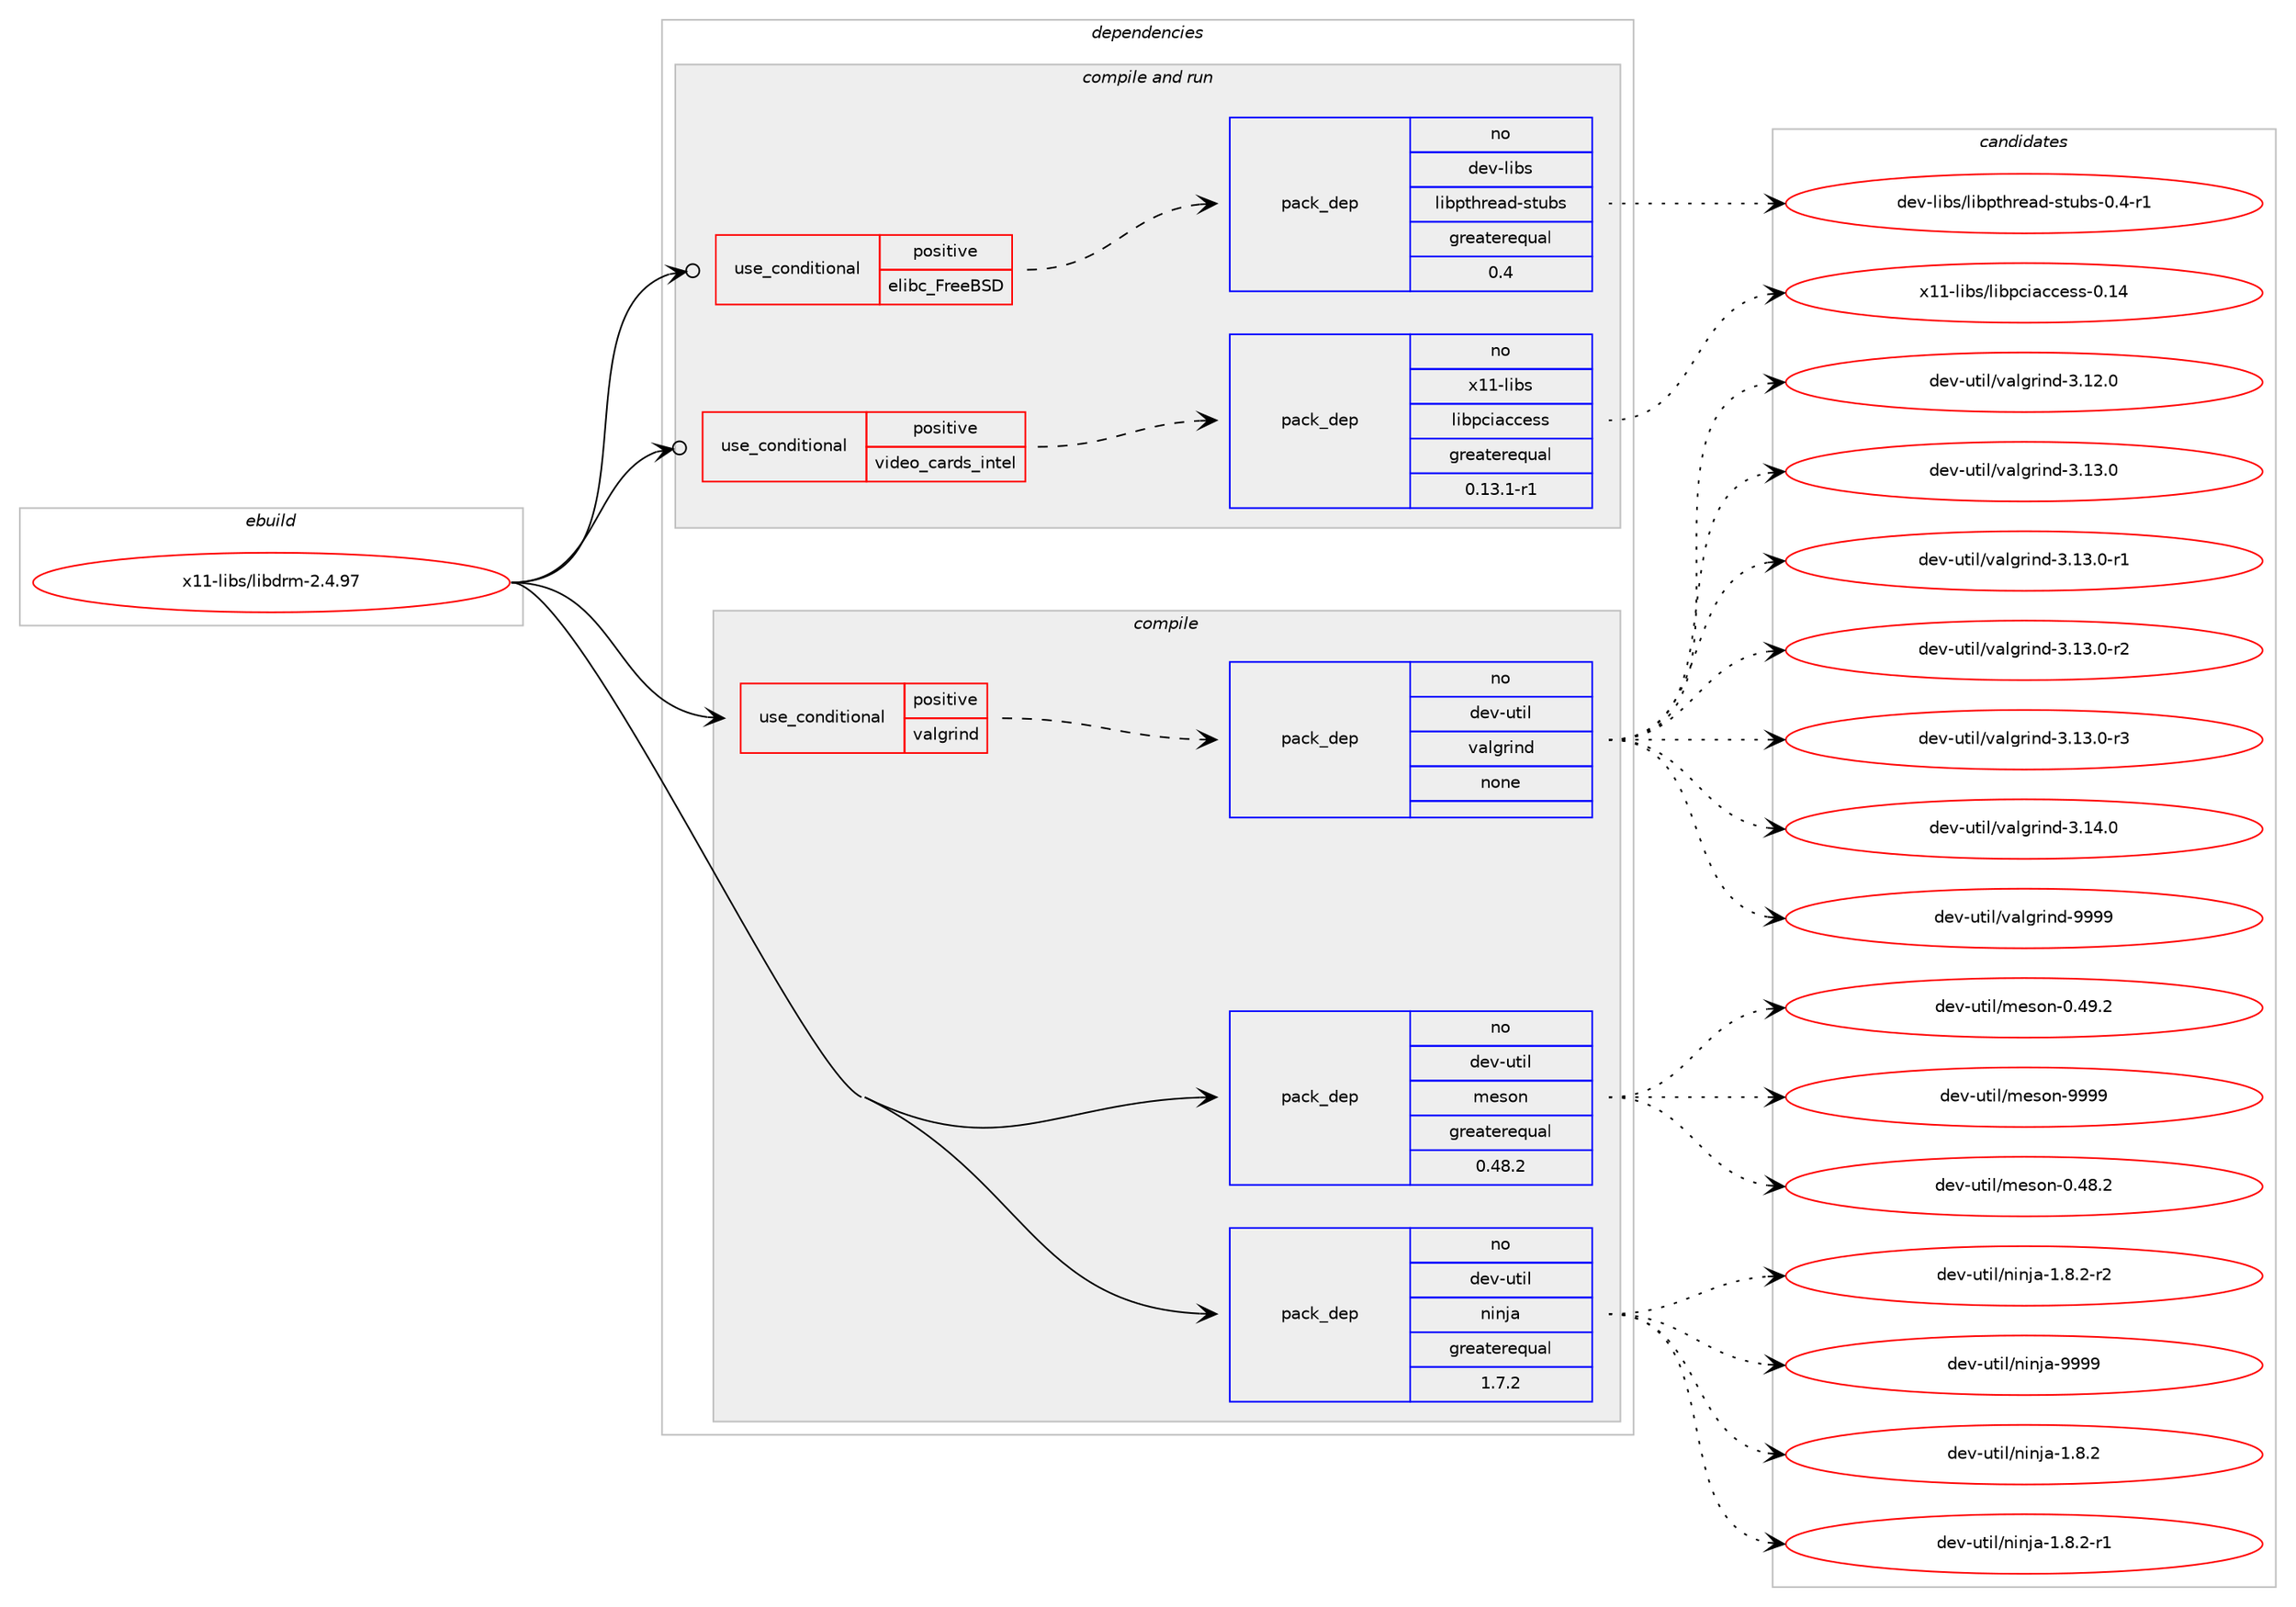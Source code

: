 digraph prolog {

# *************
# Graph options
# *************

newrank=true;
concentrate=true;
compound=true;
graph [rankdir=LR,fontname=Helvetica,fontsize=10,ranksep=1.5];#, ranksep=2.5, nodesep=0.2];
edge  [arrowhead=vee];
node  [fontname=Helvetica,fontsize=10];

# **********
# The ebuild
# **********

subgraph cluster_leftcol {
color=gray;
rank=same;
label=<<i>ebuild</i>>;
id [label="x11-libs/libdrm-2.4.97", color=red, width=4, href="../x11-libs/libdrm-2.4.97.svg"];
}

# ****************
# The dependencies
# ****************

subgraph cluster_midcol {
color=gray;
label=<<i>dependencies</i>>;
subgraph cluster_compile {
fillcolor="#eeeeee";
style=filled;
label=<<i>compile</i>>;
subgraph cond466107 {
dependency1760115 [label=<<TABLE BORDER="0" CELLBORDER="1" CELLSPACING="0" CELLPADDING="4"><TR><TD ROWSPAN="3" CELLPADDING="10">use_conditional</TD></TR><TR><TD>positive</TD></TR><TR><TD>valgrind</TD></TR></TABLE>>, shape=none, color=red];
subgraph pack1264437 {
dependency1760116 [label=<<TABLE BORDER="0" CELLBORDER="1" CELLSPACING="0" CELLPADDING="4" WIDTH="220"><TR><TD ROWSPAN="6" CELLPADDING="30">pack_dep</TD></TR><TR><TD WIDTH="110">no</TD></TR><TR><TD>dev-util</TD></TR><TR><TD>valgrind</TD></TR><TR><TD>none</TD></TR><TR><TD></TD></TR></TABLE>>, shape=none, color=blue];
}
dependency1760115:e -> dependency1760116:w [weight=20,style="dashed",arrowhead="vee"];
}
id:e -> dependency1760115:w [weight=20,style="solid",arrowhead="vee"];
subgraph pack1264438 {
dependency1760117 [label=<<TABLE BORDER="0" CELLBORDER="1" CELLSPACING="0" CELLPADDING="4" WIDTH="220"><TR><TD ROWSPAN="6" CELLPADDING="30">pack_dep</TD></TR><TR><TD WIDTH="110">no</TD></TR><TR><TD>dev-util</TD></TR><TR><TD>meson</TD></TR><TR><TD>greaterequal</TD></TR><TR><TD>0.48.2</TD></TR></TABLE>>, shape=none, color=blue];
}
id:e -> dependency1760117:w [weight=20,style="solid",arrowhead="vee"];
subgraph pack1264439 {
dependency1760118 [label=<<TABLE BORDER="0" CELLBORDER="1" CELLSPACING="0" CELLPADDING="4" WIDTH="220"><TR><TD ROWSPAN="6" CELLPADDING="30">pack_dep</TD></TR><TR><TD WIDTH="110">no</TD></TR><TR><TD>dev-util</TD></TR><TR><TD>ninja</TD></TR><TR><TD>greaterequal</TD></TR><TR><TD>1.7.2</TD></TR></TABLE>>, shape=none, color=blue];
}
id:e -> dependency1760118:w [weight=20,style="solid",arrowhead="vee"];
}
subgraph cluster_compileandrun {
fillcolor="#eeeeee";
style=filled;
label=<<i>compile and run</i>>;
subgraph cond466108 {
dependency1760119 [label=<<TABLE BORDER="0" CELLBORDER="1" CELLSPACING="0" CELLPADDING="4"><TR><TD ROWSPAN="3" CELLPADDING="10">use_conditional</TD></TR><TR><TD>positive</TD></TR><TR><TD>elibc_FreeBSD</TD></TR></TABLE>>, shape=none, color=red];
subgraph pack1264440 {
dependency1760120 [label=<<TABLE BORDER="0" CELLBORDER="1" CELLSPACING="0" CELLPADDING="4" WIDTH="220"><TR><TD ROWSPAN="6" CELLPADDING="30">pack_dep</TD></TR><TR><TD WIDTH="110">no</TD></TR><TR><TD>dev-libs</TD></TR><TR><TD>libpthread-stubs</TD></TR><TR><TD>greaterequal</TD></TR><TR><TD>0.4</TD></TR></TABLE>>, shape=none, color=blue];
}
dependency1760119:e -> dependency1760120:w [weight=20,style="dashed",arrowhead="vee"];
}
id:e -> dependency1760119:w [weight=20,style="solid",arrowhead="odotvee"];
subgraph cond466109 {
dependency1760121 [label=<<TABLE BORDER="0" CELLBORDER="1" CELLSPACING="0" CELLPADDING="4"><TR><TD ROWSPAN="3" CELLPADDING="10">use_conditional</TD></TR><TR><TD>positive</TD></TR><TR><TD>video_cards_intel</TD></TR></TABLE>>, shape=none, color=red];
subgraph pack1264441 {
dependency1760122 [label=<<TABLE BORDER="0" CELLBORDER="1" CELLSPACING="0" CELLPADDING="4" WIDTH="220"><TR><TD ROWSPAN="6" CELLPADDING="30">pack_dep</TD></TR><TR><TD WIDTH="110">no</TD></TR><TR><TD>x11-libs</TD></TR><TR><TD>libpciaccess</TD></TR><TR><TD>greaterequal</TD></TR><TR><TD>0.13.1-r1</TD></TR></TABLE>>, shape=none, color=blue];
}
dependency1760121:e -> dependency1760122:w [weight=20,style="dashed",arrowhead="vee"];
}
id:e -> dependency1760121:w [weight=20,style="solid",arrowhead="odotvee"];
}
subgraph cluster_run {
fillcolor="#eeeeee";
style=filled;
label=<<i>run</i>>;
}
}

# **************
# The candidates
# **************

subgraph cluster_choices {
rank=same;
color=gray;
label=<<i>candidates</i>>;

subgraph choice1264437 {
color=black;
nodesep=1;
choice10010111845117116105108471189710810311410511010045514649504648 [label="dev-util/valgrind-3.12.0", color=red, width=4,href="../dev-util/valgrind-3.12.0.svg"];
choice10010111845117116105108471189710810311410511010045514649514648 [label="dev-util/valgrind-3.13.0", color=red, width=4,href="../dev-util/valgrind-3.13.0.svg"];
choice100101118451171161051084711897108103114105110100455146495146484511449 [label="dev-util/valgrind-3.13.0-r1", color=red, width=4,href="../dev-util/valgrind-3.13.0-r1.svg"];
choice100101118451171161051084711897108103114105110100455146495146484511450 [label="dev-util/valgrind-3.13.0-r2", color=red, width=4,href="../dev-util/valgrind-3.13.0-r2.svg"];
choice100101118451171161051084711897108103114105110100455146495146484511451 [label="dev-util/valgrind-3.13.0-r3", color=red, width=4,href="../dev-util/valgrind-3.13.0-r3.svg"];
choice10010111845117116105108471189710810311410511010045514649524648 [label="dev-util/valgrind-3.14.0", color=red, width=4,href="../dev-util/valgrind-3.14.0.svg"];
choice1001011184511711610510847118971081031141051101004557575757 [label="dev-util/valgrind-9999", color=red, width=4,href="../dev-util/valgrind-9999.svg"];
dependency1760116:e -> choice10010111845117116105108471189710810311410511010045514649504648:w [style=dotted,weight="100"];
dependency1760116:e -> choice10010111845117116105108471189710810311410511010045514649514648:w [style=dotted,weight="100"];
dependency1760116:e -> choice100101118451171161051084711897108103114105110100455146495146484511449:w [style=dotted,weight="100"];
dependency1760116:e -> choice100101118451171161051084711897108103114105110100455146495146484511450:w [style=dotted,weight="100"];
dependency1760116:e -> choice100101118451171161051084711897108103114105110100455146495146484511451:w [style=dotted,weight="100"];
dependency1760116:e -> choice10010111845117116105108471189710810311410511010045514649524648:w [style=dotted,weight="100"];
dependency1760116:e -> choice1001011184511711610510847118971081031141051101004557575757:w [style=dotted,weight="100"];
}
subgraph choice1264438 {
color=black;
nodesep=1;
choice100101118451171161051084710910111511111045484652564650 [label="dev-util/meson-0.48.2", color=red, width=4,href="../dev-util/meson-0.48.2.svg"];
choice100101118451171161051084710910111511111045484652574650 [label="dev-util/meson-0.49.2", color=red, width=4,href="../dev-util/meson-0.49.2.svg"];
choice10010111845117116105108471091011151111104557575757 [label="dev-util/meson-9999", color=red, width=4,href="../dev-util/meson-9999.svg"];
dependency1760117:e -> choice100101118451171161051084710910111511111045484652564650:w [style=dotted,weight="100"];
dependency1760117:e -> choice100101118451171161051084710910111511111045484652574650:w [style=dotted,weight="100"];
dependency1760117:e -> choice10010111845117116105108471091011151111104557575757:w [style=dotted,weight="100"];
}
subgraph choice1264439 {
color=black;
nodesep=1;
choice100101118451171161051084711010511010697454946564650 [label="dev-util/ninja-1.8.2", color=red, width=4,href="../dev-util/ninja-1.8.2.svg"];
choice1001011184511711610510847110105110106974549465646504511449 [label="dev-util/ninja-1.8.2-r1", color=red, width=4,href="../dev-util/ninja-1.8.2-r1.svg"];
choice1001011184511711610510847110105110106974549465646504511450 [label="dev-util/ninja-1.8.2-r2", color=red, width=4,href="../dev-util/ninja-1.8.2-r2.svg"];
choice1001011184511711610510847110105110106974557575757 [label="dev-util/ninja-9999", color=red, width=4,href="../dev-util/ninja-9999.svg"];
dependency1760118:e -> choice100101118451171161051084711010511010697454946564650:w [style=dotted,weight="100"];
dependency1760118:e -> choice1001011184511711610510847110105110106974549465646504511449:w [style=dotted,weight="100"];
dependency1760118:e -> choice1001011184511711610510847110105110106974549465646504511450:w [style=dotted,weight="100"];
dependency1760118:e -> choice1001011184511711610510847110105110106974557575757:w [style=dotted,weight="100"];
}
subgraph choice1264440 {
color=black;
nodesep=1;
choice10010111845108105981154710810598112116104114101971004511511611798115454846524511449 [label="dev-libs/libpthread-stubs-0.4-r1", color=red, width=4,href="../dev-libs/libpthread-stubs-0.4-r1.svg"];
dependency1760120:e -> choice10010111845108105981154710810598112116104114101971004511511611798115454846524511449:w [style=dotted,weight="100"];
}
subgraph choice1264441 {
color=black;
nodesep=1;
choice120494945108105981154710810598112991059799991011151154548464952 [label="x11-libs/libpciaccess-0.14", color=red, width=4,href="../x11-libs/libpciaccess-0.14.svg"];
dependency1760122:e -> choice120494945108105981154710810598112991059799991011151154548464952:w [style=dotted,weight="100"];
}
}

}
